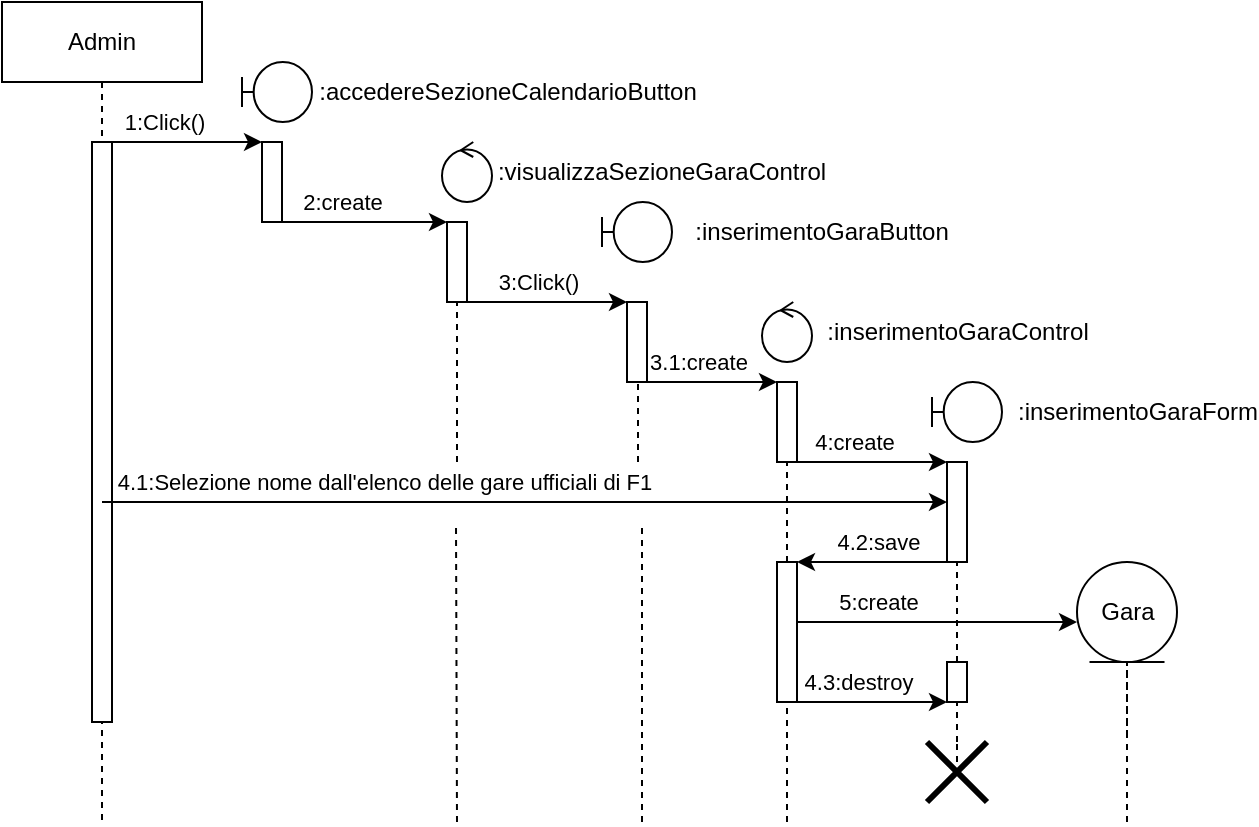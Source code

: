 <mxfile version="22.0.3" type="device">
  <diagram name="Page-1" id="2YBvvXClWsGukQMizWep">
    <mxGraphModel dx="1036" dy="606" grid="1" gridSize="10" guides="1" tooltips="1" connect="1" arrows="1" fold="1" page="1" pageScale="1" pageWidth="850" pageHeight="1100" math="0" shadow="0">
      <root>
        <mxCell id="0" />
        <mxCell id="1" parent="0" />
        <mxCell id="aM9ryv3xv72pqoxQDRHE-1" value="Admin" style="shape=umlLifeline;perimeter=lifelinePerimeter;whiteSpace=wrap;html=1;container=0;dropTarget=0;collapsible=0;recursiveResize=0;outlineConnect=0;portConstraint=eastwest;newEdgeStyle={&quot;edgeStyle&quot;:&quot;elbowEdgeStyle&quot;,&quot;elbow&quot;:&quot;vertical&quot;,&quot;curved&quot;:0,&quot;rounded&quot;:0};" parent="1" vertex="1">
          <mxGeometry x="30" y="30" width="100" height="410" as="geometry" />
        </mxCell>
        <mxCell id="aM9ryv3xv72pqoxQDRHE-2" value="" style="html=1;points=[];perimeter=orthogonalPerimeter;outlineConnect=0;targetShapes=umlLifeline;portConstraint=eastwest;newEdgeStyle={&quot;edgeStyle&quot;:&quot;elbowEdgeStyle&quot;,&quot;elbow&quot;:&quot;vertical&quot;,&quot;curved&quot;:0,&quot;rounded&quot;:0};" parent="aM9ryv3xv72pqoxQDRHE-1" vertex="1">
          <mxGeometry x="45" y="70" width="10" height="290" as="geometry" />
        </mxCell>
        <mxCell id="JBWoJpdDoiDVbsw0DVo4-25" value="" style="edgeStyle=elbowEdgeStyle;rounded=0;orthogonalLoop=1;jettySize=auto;html=1;elbow=vertical;curved=0;" parent="1" source="JBWoJpdDoiDVbsw0DVo4-21" target="JBWoJpdDoiDVbsw0DVo4-24" edge="1">
          <mxGeometry relative="1" as="geometry">
            <Array as="points">
              <mxPoint x="297.5" y="180" />
            </Array>
          </mxGeometry>
        </mxCell>
        <mxCell id="JBWoJpdDoiDVbsw0DVo4-47" value="3:Click()" style="edgeLabel;html=1;align=center;verticalAlign=middle;resizable=0;points=[];" parent="JBWoJpdDoiDVbsw0DVo4-25" vertex="1" connectable="0">
          <mxGeometry x="0.235" y="-2" relative="1" as="geometry">
            <mxPoint x="-14" y="-12" as="offset" />
          </mxGeometry>
        </mxCell>
        <mxCell id="JBWoJpdDoiDVbsw0DVo4-21" value="" style="html=1;points=[];perimeter=orthogonalPerimeter;outlineConnect=0;targetShapes=umlLifeline;portConstraint=eastwest;newEdgeStyle={&quot;edgeStyle&quot;:&quot;elbowEdgeStyle&quot;,&quot;elbow&quot;:&quot;vertical&quot;,&quot;curved&quot;:0,&quot;rounded&quot;:0};" parent="1" vertex="1">
          <mxGeometry x="252.5" y="140" width="10" height="40" as="geometry" />
        </mxCell>
        <mxCell id="JBWoJpdDoiDVbsw0DVo4-27" value="" style="edgeStyle=elbowEdgeStyle;rounded=0;orthogonalLoop=1;jettySize=auto;html=1;elbow=vertical;curved=0;" parent="1" source="JBWoJpdDoiDVbsw0DVo4-24" target="JBWoJpdDoiDVbsw0DVo4-26" edge="1">
          <mxGeometry relative="1" as="geometry">
            <Array as="points">
              <mxPoint x="387.5" y="220" />
            </Array>
          </mxGeometry>
        </mxCell>
        <mxCell id="JBWoJpdDoiDVbsw0DVo4-48" value="3.1:create" style="edgeLabel;html=1;align=center;verticalAlign=middle;resizable=0;points=[];" parent="JBWoJpdDoiDVbsw0DVo4-27" vertex="1" connectable="0">
          <mxGeometry x="-0.372" relative="1" as="geometry">
            <mxPoint x="5" y="-10" as="offset" />
          </mxGeometry>
        </mxCell>
        <mxCell id="JBWoJpdDoiDVbsw0DVo4-24" value="" style="html=1;points=[];perimeter=orthogonalPerimeter;outlineConnect=0;targetShapes=umlLifeline;portConstraint=eastwest;newEdgeStyle={&quot;edgeStyle&quot;:&quot;elbowEdgeStyle&quot;,&quot;elbow&quot;:&quot;vertical&quot;,&quot;curved&quot;:0,&quot;rounded&quot;:0};" parent="1" vertex="1">
          <mxGeometry x="342.5" y="180" width="10" height="40" as="geometry" />
        </mxCell>
        <mxCell id="JBWoJpdDoiDVbsw0DVo4-29" value="" style="edgeStyle=elbowEdgeStyle;rounded=0;orthogonalLoop=1;jettySize=auto;html=1;elbow=horizontal;curved=0;" parent="1" source="JBWoJpdDoiDVbsw0DVo4-26" target="JBWoJpdDoiDVbsw0DVo4-28" edge="1">
          <mxGeometry relative="1" as="geometry">
            <Array as="points">
              <mxPoint x="467.5" y="260" />
            </Array>
          </mxGeometry>
        </mxCell>
        <mxCell id="JBWoJpdDoiDVbsw0DVo4-49" value="4:create" style="edgeLabel;html=1;align=center;verticalAlign=middle;resizable=0;points=[];" parent="JBWoJpdDoiDVbsw0DVo4-29" vertex="1" connectable="0">
          <mxGeometry x="-0.243" y="2" relative="1" as="geometry">
            <mxPoint y="-8" as="offset" />
          </mxGeometry>
        </mxCell>
        <mxCell id="JBWoJpdDoiDVbsw0DVo4-26" value="" style="html=1;points=[];perimeter=orthogonalPerimeter;outlineConnect=0;targetShapes=umlLifeline;portConstraint=eastwest;newEdgeStyle={&quot;edgeStyle&quot;:&quot;elbowEdgeStyle&quot;,&quot;elbow&quot;:&quot;vertical&quot;,&quot;curved&quot;:0,&quot;rounded&quot;:0};" parent="1" vertex="1">
          <mxGeometry x="417.5" y="220" width="10" height="40" as="geometry" />
        </mxCell>
        <mxCell id="JBWoJpdDoiDVbsw0DVo4-28" value="" style="html=1;points=[];perimeter=orthogonalPerimeter;outlineConnect=0;targetShapes=umlLifeline;portConstraint=eastwest;newEdgeStyle={&quot;edgeStyle&quot;:&quot;elbowEdgeStyle&quot;,&quot;elbow&quot;:&quot;vertical&quot;,&quot;curved&quot;:0,&quot;rounded&quot;:0};" parent="1" vertex="1">
          <mxGeometry x="502.5" y="260" width="10" height="50" as="geometry" />
        </mxCell>
        <mxCell id="JBWoJpdDoiDVbsw0DVo4-32" value="" style="endArrow=none;dashed=1;html=1;rounded=0;" parent="1" source="JBWoJpdDoiDVbsw0DVo4-35" target="JBWoJpdDoiDVbsw0DVo4-26" edge="1">
          <mxGeometry width="50" height="50" relative="1" as="geometry">
            <mxPoint x="422.5" y="310" as="sourcePoint" />
            <mxPoint x="537.5" y="340" as="targetPoint" />
          </mxGeometry>
        </mxCell>
        <mxCell id="JBWoJpdDoiDVbsw0DVo4-36" value="" style="endArrow=none;dashed=1;html=1;rounded=0;" parent="1" target="JBWoJpdDoiDVbsw0DVo4-35" edge="1">
          <mxGeometry width="50" height="50" relative="1" as="geometry">
            <mxPoint x="422.5" y="310" as="sourcePoint" />
            <mxPoint x="422.5" y="260" as="targetPoint" />
          </mxGeometry>
        </mxCell>
        <mxCell id="JBWoJpdDoiDVbsw0DVo4-41" value="" style="edgeStyle=elbowEdgeStyle;rounded=0;orthogonalLoop=1;jettySize=auto;html=1;elbow=horizontal;curved=0;" parent="1" source="JBWoJpdDoiDVbsw0DVo4-35" target="JBWoJpdDoiDVbsw0DVo4-39" edge="1">
          <mxGeometry relative="1" as="geometry">
            <Array as="points">
              <mxPoint x="467.5" y="380" />
            </Array>
          </mxGeometry>
        </mxCell>
        <mxCell id="JBWoJpdDoiDVbsw0DVo4-53" value="4.3:destroy" style="edgeLabel;html=1;align=center;verticalAlign=middle;resizable=0;points=[];" parent="JBWoJpdDoiDVbsw0DVo4-41" vertex="1" connectable="0">
          <mxGeometry x="-0.509" y="-3" relative="1" as="geometry">
            <mxPoint x="12" y="-13" as="offset" />
          </mxGeometry>
        </mxCell>
        <mxCell id="JBWoJpdDoiDVbsw0DVo4-35" value="" style="html=1;points=[];perimeter=orthogonalPerimeter;outlineConnect=0;targetShapes=umlLifeline;portConstraint=eastwest;newEdgeStyle={&quot;edgeStyle&quot;:&quot;elbowEdgeStyle&quot;,&quot;elbow&quot;:&quot;vertical&quot;,&quot;curved&quot;:0,&quot;rounded&quot;:0};" parent="1" vertex="1">
          <mxGeometry x="417.5" y="310" width="10" height="70" as="geometry" />
        </mxCell>
        <mxCell id="JBWoJpdDoiDVbsw0DVo4-37" value="" style="endArrow=classic;html=1;rounded=0;entryX=1;entryY=0;entryDx=0;entryDy=0;entryPerimeter=0;" parent="1" source="JBWoJpdDoiDVbsw0DVo4-28" target="JBWoJpdDoiDVbsw0DVo4-35" edge="1">
          <mxGeometry width="50" height="50" relative="1" as="geometry">
            <mxPoint x="487.5" y="290" as="sourcePoint" />
            <mxPoint x="537.5" y="240" as="targetPoint" />
          </mxGeometry>
        </mxCell>
        <mxCell id="JBWoJpdDoiDVbsw0DVo4-51" value="4.2:save" style="edgeLabel;html=1;align=center;verticalAlign=middle;resizable=0;points=[];" parent="JBWoJpdDoiDVbsw0DVo4-37" vertex="1" connectable="0">
          <mxGeometry x="-0.184" y="1" relative="1" as="geometry">
            <mxPoint x="-4" y="-11" as="offset" />
          </mxGeometry>
        </mxCell>
        <mxCell id="JBWoJpdDoiDVbsw0DVo4-38" value="" style="endArrow=none;dashed=1;html=1;rounded=0;" parent="1" source="JBWoJpdDoiDVbsw0DVo4-39" target="JBWoJpdDoiDVbsw0DVo4-28" edge="1">
          <mxGeometry width="50" height="50" relative="1" as="geometry">
            <mxPoint x="507.5" y="340" as="sourcePoint" />
            <mxPoint x="432.5" y="270" as="targetPoint" />
          </mxGeometry>
        </mxCell>
        <mxCell id="JBWoJpdDoiDVbsw0DVo4-39" value="" style="html=1;points=[];perimeter=orthogonalPerimeter;outlineConnect=0;targetShapes=umlLifeline;portConstraint=eastwest;newEdgeStyle={&quot;edgeStyle&quot;:&quot;elbowEdgeStyle&quot;,&quot;elbow&quot;:&quot;vertical&quot;,&quot;curved&quot;:0,&quot;rounded&quot;:0};" parent="1" vertex="1">
          <mxGeometry x="502.5" y="360" width="10" height="20" as="geometry" />
        </mxCell>
        <mxCell id="JBWoJpdDoiDVbsw0DVo4-40" value="Gara" style="ellipse;shape=umlEntity;whiteSpace=wrap;html=1;" parent="1" vertex="1">
          <mxGeometry x="567.5" y="310" width="50" height="50" as="geometry" />
        </mxCell>
        <mxCell id="JBWoJpdDoiDVbsw0DVo4-42" value="" style="endArrow=classic;html=1;rounded=0;" parent="1" source="JBWoJpdDoiDVbsw0DVo4-35" edge="1">
          <mxGeometry width="50" height="50" relative="1" as="geometry">
            <mxPoint x="487.5" y="290" as="sourcePoint" />
            <mxPoint x="567.5" y="340" as="targetPoint" />
            <Array as="points">
              <mxPoint x="507.5" y="340" />
            </Array>
          </mxGeometry>
        </mxCell>
        <mxCell id="JBWoJpdDoiDVbsw0DVo4-52" value="5:create" style="edgeLabel;html=1;align=center;verticalAlign=middle;resizable=0;points=[];" parent="JBWoJpdDoiDVbsw0DVo4-42" vertex="1" connectable="0">
          <mxGeometry x="-0.351" y="-1" relative="1" as="geometry">
            <mxPoint x="-5" y="-11" as="offset" />
          </mxGeometry>
        </mxCell>
        <mxCell id="JBWoJpdDoiDVbsw0DVo4-43" value="" style="ellipse;shape=umlControl;whiteSpace=wrap;html=1;" parent="1" vertex="1">
          <mxGeometry x="410" y="180" width="25" height="30" as="geometry" />
        </mxCell>
        <mxCell id="JBWoJpdDoiDVbsw0DVo4-44" value=":inserimentoGaraControl" style="text;html=1;strokeColor=none;fillColor=none;align=center;verticalAlign=middle;whiteSpace=wrap;rounded=0;" parent="1" vertex="1">
          <mxGeometry x="477.5" y="180" width="60" height="30" as="geometry" />
        </mxCell>
        <mxCell id="JBWoJpdDoiDVbsw0DVo4-54" value="" style="shape=umlBoundary;whiteSpace=wrap;html=1;" parent="1" vertex="1">
          <mxGeometry x="150" y="60" width="35" height="30" as="geometry" />
        </mxCell>
        <mxCell id="JBWoJpdDoiDVbsw0DVo4-55" value="" style="shape=umlBoundary;whiteSpace=wrap;html=1;" parent="1" vertex="1">
          <mxGeometry x="330" y="130" width="35" height="30" as="geometry" />
        </mxCell>
        <mxCell id="JBWoJpdDoiDVbsw0DVo4-56" value="" style="shape=umlBoundary;whiteSpace=wrap;html=1;" parent="1" vertex="1">
          <mxGeometry x="495" y="220" width="35" height="30" as="geometry" />
        </mxCell>
        <mxCell id="JBWoJpdDoiDVbsw0DVo4-57" value=":inserimentoGaraButton" style="text;html=1;strokeColor=none;fillColor=none;align=center;verticalAlign=middle;whiteSpace=wrap;rounded=0;" parent="1" vertex="1">
          <mxGeometry x="410" y="130" width="60" height="30" as="geometry" />
        </mxCell>
        <mxCell id="JBWoJpdDoiDVbsw0DVo4-58" value=":inserimentoGaraForm" style="text;html=1;strokeColor=none;fillColor=none;align=center;verticalAlign=middle;whiteSpace=wrap;rounded=0;" parent="1" vertex="1">
          <mxGeometry x="567.5" y="220" width="60" height="30" as="geometry" />
        </mxCell>
        <mxCell id="JBWoJpdDoiDVbsw0DVo4-59" value=":accedereSezioneCalendarioButton" style="text;html=1;strokeColor=none;fillColor=none;align=center;verticalAlign=middle;whiteSpace=wrap;rounded=0;" parent="1" vertex="1">
          <mxGeometry x="252.5" y="60" width="60" height="30" as="geometry" />
        </mxCell>
        <mxCell id="JBWoJpdDoiDVbsw0DVo4-60" value="" style="endArrow=none;dashed=1;html=1;rounded=0;" parent="1" target="JBWoJpdDoiDVbsw0DVo4-21" edge="1">
          <mxGeometry width="50" height="50" relative="1" as="geometry">
            <mxPoint x="257.5" y="260" as="sourcePoint" />
            <mxPoint x="267.5" y="190" as="targetPoint" />
          </mxGeometry>
        </mxCell>
        <mxCell id="JBWoJpdDoiDVbsw0DVo4-61" value="" style="endArrow=none;dashed=1;html=1;rounded=0;" parent="1" target="JBWoJpdDoiDVbsw0DVo4-24" edge="1">
          <mxGeometry width="50" height="50" relative="1" as="geometry">
            <mxPoint x="348" y="260" as="sourcePoint" />
            <mxPoint x="267.5" y="190" as="targetPoint" />
          </mxGeometry>
        </mxCell>
        <mxCell id="JBWoJpdDoiDVbsw0DVo4-62" value="" style="endArrow=none;dashed=1;html=1;rounded=0;" parent="1" target="JBWoJpdDoiDVbsw0DVo4-35" edge="1">
          <mxGeometry width="50" height="50" relative="1" as="geometry">
            <mxPoint x="422.5" y="440" as="sourcePoint" />
            <mxPoint x="277.5" y="200" as="targetPoint" />
            <Array as="points">
              <mxPoint x="422.5" y="410" />
            </Array>
          </mxGeometry>
        </mxCell>
        <mxCell id="JBWoJpdDoiDVbsw0DVo4-63" value="" style="endArrow=none;dashed=1;html=1;rounded=0;" parent="1" source="JBWoJpdDoiDVbsw0DVo4-65" target="JBWoJpdDoiDVbsw0DVo4-39" edge="1">
          <mxGeometry width="50" height="50" relative="1" as="geometry">
            <mxPoint x="507.5" y="410" as="sourcePoint" />
            <mxPoint x="417.5" y="380" as="targetPoint" />
            <Array as="points" />
          </mxGeometry>
        </mxCell>
        <mxCell id="JBWoJpdDoiDVbsw0DVo4-64" value="" style="endArrow=none;dashed=1;html=1;rounded=0;" parent="1" edge="1">
          <mxGeometry width="50" height="50" relative="1" as="geometry">
            <mxPoint x="592.5" y="440" as="sourcePoint" />
            <mxPoint x="592.5" y="400" as="targetPoint" />
            <Array as="points">
              <mxPoint x="592.5" y="400" />
              <mxPoint x="592.5" y="360" />
            </Array>
          </mxGeometry>
        </mxCell>
        <mxCell id="JBWoJpdDoiDVbsw0DVo4-66" value="" style="endArrow=none;dashed=1;html=1;rounded=0;" parent="1" target="JBWoJpdDoiDVbsw0DVo4-65" edge="1">
          <mxGeometry width="50" height="50" relative="1" as="geometry">
            <mxPoint x="507.5" y="410" as="sourcePoint" />
            <mxPoint x="507.5" y="380" as="targetPoint" />
            <Array as="points">
              <mxPoint x="507.5" y="410" />
            </Array>
          </mxGeometry>
        </mxCell>
        <mxCell id="JBWoJpdDoiDVbsw0DVo4-65" value="" style="shape=umlDestroy;whiteSpace=wrap;html=1;strokeWidth=3;targetShapes=umlLifeline;" parent="1" vertex="1">
          <mxGeometry x="492.5" y="400" width="30" height="30" as="geometry" />
        </mxCell>
        <mxCell id="mKw-MmzPMTv42nCog8gd-1" value="" style="endArrow=none;dashed=1;html=1;rounded=0;" parent="1" edge="1">
          <mxGeometry width="50" height="50" relative="1" as="geometry">
            <mxPoint x="257.5" y="440" as="sourcePoint" />
            <mxPoint x="257" y="290" as="targetPoint" />
          </mxGeometry>
        </mxCell>
        <mxCell id="pEpo8-HcoFTTObP-taef-1" value="" style="html=1;points=[[0,0,0,0,5],[0,1,0,0,-5],[1,0,0,0,5],[1,1,0,0,-5]];perimeter=orthogonalPerimeter;outlineConnect=0;targetShapes=umlLifeline;portConstraint=eastwest;newEdgeStyle={&quot;curved&quot;:0,&quot;rounded&quot;:0};" parent="1" vertex="1">
          <mxGeometry x="160" y="100" width="10" height="40" as="geometry" />
        </mxCell>
        <mxCell id="pEpo8-HcoFTTObP-taef-4" value="" style="endArrow=classic;html=1;rounded=0;" parent="1" source="aM9ryv3xv72pqoxQDRHE-1" target="pEpo8-HcoFTTObP-taef-1" edge="1">
          <mxGeometry width="50" height="50" relative="1" as="geometry">
            <mxPoint x="400" y="340" as="sourcePoint" />
            <mxPoint x="450" y="290" as="targetPoint" />
            <Array as="points">
              <mxPoint x="120" y="100" />
            </Array>
          </mxGeometry>
        </mxCell>
        <mxCell id="pEpo8-HcoFTTObP-taef-10" value="1:Click()" style="edgeLabel;html=1;align=center;verticalAlign=middle;resizable=0;points=[];" parent="pEpo8-HcoFTTObP-taef-4" vertex="1" connectable="0">
          <mxGeometry x="0.225" relative="1" as="geometry">
            <mxPoint x="-18" y="-10" as="offset" />
          </mxGeometry>
        </mxCell>
        <mxCell id="pEpo8-HcoFTTObP-taef-5" value="" style="endArrow=classic;html=1;rounded=0;" parent="1" source="pEpo8-HcoFTTObP-taef-1" target="JBWoJpdDoiDVbsw0DVo4-21" edge="1">
          <mxGeometry width="50" height="50" relative="1" as="geometry">
            <mxPoint x="400" y="340" as="sourcePoint" />
            <mxPoint x="450" y="290" as="targetPoint" />
          </mxGeometry>
        </mxCell>
        <mxCell id="pEpo8-HcoFTTObP-taef-13" value="2:create" style="edgeLabel;html=1;align=center;verticalAlign=middle;resizable=0;points=[];" parent="pEpo8-HcoFTTObP-taef-5" vertex="1" connectable="0">
          <mxGeometry x="0.038" relative="1" as="geometry">
            <mxPoint x="-13" y="-10" as="offset" />
          </mxGeometry>
        </mxCell>
        <mxCell id="pEpo8-HcoFTTObP-taef-6" value="" style="ellipse;shape=umlControl;whiteSpace=wrap;html=1;" parent="1" vertex="1">
          <mxGeometry x="250" y="100" width="25" height="30" as="geometry" />
        </mxCell>
        <mxCell id="pEpo8-HcoFTTObP-taef-7" value=":visualizzaSezioneGaraControl" style="text;html=1;strokeColor=none;fillColor=none;align=center;verticalAlign=middle;whiteSpace=wrap;rounded=0;" parent="1" vertex="1">
          <mxGeometry x="330" y="100" width="60" height="30" as="geometry" />
        </mxCell>
        <mxCell id="pEpo8-HcoFTTObP-taef-14" value="" style="endArrow=classic;html=1;rounded=0;" parent="1" source="aM9ryv3xv72pqoxQDRHE-1" target="JBWoJpdDoiDVbsw0DVo4-28" edge="1">
          <mxGeometry width="50" height="50" relative="1" as="geometry">
            <mxPoint x="400" y="340" as="sourcePoint" />
            <mxPoint x="450" y="290" as="targetPoint" />
            <Array as="points">
              <mxPoint x="290" y="280" />
            </Array>
          </mxGeometry>
        </mxCell>
        <mxCell id="pEpo8-HcoFTTObP-taef-15" value="4.1:Selezione nome dall&#39;elenco delle gare ufficiali di F1" style="edgeLabel;html=1;align=center;verticalAlign=middle;resizable=0;points=[];" parent="pEpo8-HcoFTTObP-taef-14" vertex="1" connectable="0">
          <mxGeometry x="-0.275" y="-5" relative="1" as="geometry">
            <mxPoint x="-12" y="-15" as="offset" />
          </mxGeometry>
        </mxCell>
        <mxCell id="pEpo8-HcoFTTObP-taef-16" value="" style="endArrow=none;dashed=1;html=1;rounded=0;" parent="1" edge="1">
          <mxGeometry width="50" height="50" relative="1" as="geometry">
            <mxPoint x="350" y="440" as="sourcePoint" />
            <mxPoint x="350" y="290" as="targetPoint" />
          </mxGeometry>
        </mxCell>
      </root>
    </mxGraphModel>
  </diagram>
</mxfile>
